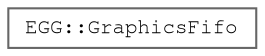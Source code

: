 digraph "Graphical Class Hierarchy"
{
 // LATEX_PDF_SIZE
  bgcolor="transparent";
  edge [fontname=FreeMono,fontsize=10,labelfontname=FreeMono,labelfontsize=10];
  node [fontname=FreeMono,fontsize=10,shape=box,height=0.2,width=0.4];
  rankdir="LR";
  Node0 [label="EGG::GraphicsFifo",height=0.2,width=0.4,color="grey40", fillcolor="white", style="filled",URL="$class_e_g_g_1_1_graphics_fifo.html",tooltip="Wrapper for GX Graphics fifo."];
}
